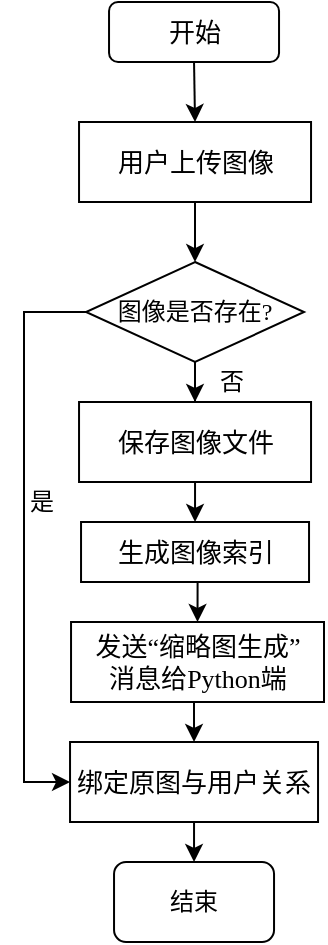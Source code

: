 <mxfile version="21.2.9" type="github">
  <diagram id="C5RBs43oDa-KdzZeNtuy" name="Page-1">
    <mxGraphModel dx="989" dy="556" grid="1" gridSize="10" guides="1" tooltips="1" connect="1" arrows="1" fold="1" page="1" pageScale="1" pageWidth="827" pageHeight="1169" math="0" shadow="0">
      <root>
        <mxCell id="WIyWlLk6GJQsqaUBKTNV-0" />
        <mxCell id="WIyWlLk6GJQsqaUBKTNV-1" parent="WIyWlLk6GJQsqaUBKTNV-0" />
        <mxCell id="UrnmZ6yVBA1Yq4H3zK-J-6" style="edgeStyle=orthogonalEdgeStyle;rounded=0;orthogonalLoop=1;jettySize=auto;html=1;exitX=0.5;exitY=1;exitDx=0;exitDy=0;entryX=0.5;entryY=0;entryDx=0;entryDy=0;fontFamily=宋体;" edge="1" parent="WIyWlLk6GJQsqaUBKTNV-1" source="WIyWlLk6GJQsqaUBKTNV-3" target="UrnmZ6yVBA1Yq4H3zK-J-0">
          <mxGeometry relative="1" as="geometry" />
        </mxCell>
        <mxCell id="WIyWlLk6GJQsqaUBKTNV-3" value="开始" style="rounded=1;whiteSpace=wrap;html=1;fontSize=13;glass=0;strokeWidth=1;shadow=0;fontFamily=宋体;" parent="WIyWlLk6GJQsqaUBKTNV-1" vertex="1">
          <mxGeometry x="372.52" y="30" width="85" height="30" as="geometry" />
        </mxCell>
        <mxCell id="UrnmZ6yVBA1Yq4H3zK-J-3" value="" style="edgeStyle=orthogonalEdgeStyle;rounded=0;orthogonalLoop=1;jettySize=auto;html=1;fontFamily=宋体;" edge="1" parent="WIyWlLk6GJQsqaUBKTNV-1" source="UrnmZ6yVBA1Yq4H3zK-J-0" target="UrnmZ6yVBA1Yq4H3zK-J-2">
          <mxGeometry relative="1" as="geometry" />
        </mxCell>
        <mxCell id="UrnmZ6yVBA1Yq4H3zK-J-0" value="用户上传图像" style="rounded=0;whiteSpace=wrap;html=1;fontFamily=宋体;fontSize=13;" vertex="1" parent="WIyWlLk6GJQsqaUBKTNV-1">
          <mxGeometry x="357.52" y="90" width="116" height="40" as="geometry" />
        </mxCell>
        <mxCell id="UrnmZ6yVBA1Yq4H3zK-J-10" style="edgeStyle=orthogonalEdgeStyle;rounded=0;orthogonalLoop=1;jettySize=auto;html=1;exitX=0.5;exitY=1;exitDx=0;exitDy=0;entryX=0.5;entryY=0;entryDx=0;entryDy=0;fontFamily=宋体;" edge="1" parent="WIyWlLk6GJQsqaUBKTNV-1" source="UrnmZ6yVBA1Yq4H3zK-J-1" target="UrnmZ6yVBA1Yq4H3zK-J-7">
          <mxGeometry relative="1" as="geometry" />
        </mxCell>
        <mxCell id="UrnmZ6yVBA1Yq4H3zK-J-1" value="保存图像文件" style="rounded=0;whiteSpace=wrap;html=1;fontFamily=宋体;fontSize=13;" vertex="1" parent="WIyWlLk6GJQsqaUBKTNV-1">
          <mxGeometry x="357.52" y="230" width="116" height="40" as="geometry" />
        </mxCell>
        <mxCell id="UrnmZ6yVBA1Yq4H3zK-J-4" value="" style="edgeStyle=orthogonalEdgeStyle;rounded=0;orthogonalLoop=1;jettySize=auto;html=1;fontFamily=宋体;" edge="1" parent="WIyWlLk6GJQsqaUBKTNV-1" source="UrnmZ6yVBA1Yq4H3zK-J-2" target="UrnmZ6yVBA1Yq4H3zK-J-1">
          <mxGeometry relative="1" as="geometry" />
        </mxCell>
        <mxCell id="UrnmZ6yVBA1Yq4H3zK-J-15" style="edgeStyle=orthogonalEdgeStyle;rounded=0;orthogonalLoop=1;jettySize=auto;html=1;exitX=0;exitY=0.5;exitDx=0;exitDy=0;entryX=0;entryY=0.5;entryDx=0;entryDy=0;" edge="1" parent="WIyWlLk6GJQsqaUBKTNV-1" source="UrnmZ6yVBA1Yq4H3zK-J-2" target="UrnmZ6yVBA1Yq4H3zK-J-13">
          <mxGeometry relative="1" as="geometry">
            <Array as="points">
              <mxPoint x="330" y="185" />
              <mxPoint x="330" y="420" />
            </Array>
          </mxGeometry>
        </mxCell>
        <mxCell id="UrnmZ6yVBA1Yq4H3zK-J-2" value="图像是否存在?" style="rhombus;whiteSpace=wrap;html=1;fontFamily=宋体;" vertex="1" parent="WIyWlLk6GJQsqaUBKTNV-1">
          <mxGeometry x="361.02" y="160" width="109" height="50" as="geometry" />
        </mxCell>
        <mxCell id="UrnmZ6yVBA1Yq4H3zK-J-11" style="edgeStyle=orthogonalEdgeStyle;rounded=0;orthogonalLoop=1;jettySize=auto;html=1;exitX=0.5;exitY=1;exitDx=0;exitDy=0;entryX=0.5;entryY=0;entryDx=0;entryDy=0;fontFamily=宋体;" edge="1" parent="WIyWlLk6GJQsqaUBKTNV-1" source="UrnmZ6yVBA1Yq4H3zK-J-7" target="UrnmZ6yVBA1Yq4H3zK-J-8">
          <mxGeometry relative="1" as="geometry" />
        </mxCell>
        <mxCell id="UrnmZ6yVBA1Yq4H3zK-J-7" value="生成图像索引" style="rounded=0;whiteSpace=wrap;html=1;fontFamily=宋体;fontSize=13;" vertex="1" parent="WIyWlLk6GJQsqaUBKTNV-1">
          <mxGeometry x="358.52" y="290" width="114" height="30" as="geometry" />
        </mxCell>
        <mxCell id="UrnmZ6yVBA1Yq4H3zK-J-36" style="edgeStyle=orthogonalEdgeStyle;rounded=0;orthogonalLoop=1;jettySize=auto;html=1;exitX=0.5;exitY=1;exitDx=0;exitDy=0;entryX=0.5;entryY=0;entryDx=0;entryDy=0;" edge="1" parent="WIyWlLk6GJQsqaUBKTNV-1" source="UrnmZ6yVBA1Yq4H3zK-J-8" target="UrnmZ6yVBA1Yq4H3zK-J-13">
          <mxGeometry relative="1" as="geometry" />
        </mxCell>
        <mxCell id="UrnmZ6yVBA1Yq4H3zK-J-8" value="发送“缩略图生成”&lt;br&gt;消息给&lt;font face=&quot;Times New Roman&quot;&gt;Python&lt;/font&gt;端" style="rounded=0;whiteSpace=wrap;html=1;fontFamily=宋体;fontSize=13;" vertex="1" parent="WIyWlLk6GJQsqaUBKTNV-1">
          <mxGeometry x="353.52" y="340" width="126.48" height="40" as="geometry" />
        </mxCell>
        <mxCell id="UrnmZ6yVBA1Yq4H3zK-J-12" value="结束" style="rounded=1;whiteSpace=wrap;html=1;fontFamily=宋体;" vertex="1" parent="WIyWlLk6GJQsqaUBKTNV-1">
          <mxGeometry x="375.02" y="460" width="80" height="40" as="geometry" />
        </mxCell>
        <mxCell id="UrnmZ6yVBA1Yq4H3zK-J-16" style="edgeStyle=orthogonalEdgeStyle;rounded=0;orthogonalLoop=1;jettySize=auto;html=1;exitX=0.5;exitY=1;exitDx=0;exitDy=0;entryX=0.5;entryY=0;entryDx=0;entryDy=0;" edge="1" parent="WIyWlLk6GJQsqaUBKTNV-1" source="UrnmZ6yVBA1Yq4H3zK-J-13" target="UrnmZ6yVBA1Yq4H3zK-J-12">
          <mxGeometry relative="1" as="geometry" />
        </mxCell>
        <mxCell id="UrnmZ6yVBA1Yq4H3zK-J-13" value="绑定原图与用户关系" style="rounded=0;whiteSpace=wrap;html=1;fontFamily=宋体;fontSize=13;" vertex="1" parent="WIyWlLk6GJQsqaUBKTNV-1">
          <mxGeometry x="353.02" y="400" width="124" height="40" as="geometry" />
        </mxCell>
        <mxCell id="UrnmZ6yVBA1Yq4H3zK-J-34" value="是" style="text;html=1;strokeColor=none;fillColor=none;align=center;verticalAlign=middle;whiteSpace=wrap;rounded=0;" vertex="1" parent="WIyWlLk6GJQsqaUBKTNV-1">
          <mxGeometry x="318.52" y="270" width="40" height="20" as="geometry" />
        </mxCell>
        <mxCell id="UrnmZ6yVBA1Yq4H3zK-J-35" value="否" style="text;html=1;strokeColor=none;fillColor=none;align=center;verticalAlign=middle;whiteSpace=wrap;rounded=0;" vertex="1" parent="WIyWlLk6GJQsqaUBKTNV-1">
          <mxGeometry x="414" y="210" width="40" height="20" as="geometry" />
        </mxCell>
      </root>
    </mxGraphModel>
  </diagram>
</mxfile>
